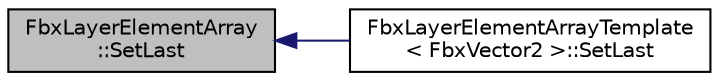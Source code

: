 digraph "FbxLayerElementArray::SetLast"
{
  edge [fontname="Helvetica",fontsize="10",labelfontname="Helvetica",labelfontsize="10"];
  node [fontname="Helvetica",fontsize="10",shape=record];
  rankdir="LR";
  Node148 [label="FbxLayerElementArray\l::SetLast",height=0.2,width=0.4,color="black", fillcolor="grey75", style="filled", fontcolor="black"];
  Node148 -> Node149 [dir="back",color="midnightblue",fontsize="10",style="solid",fontname="Helvetica"];
  Node149 [label="FbxLayerElementArrayTemplate\l\< FbxVector2 \>::SetLast",height=0.2,width=0.4,color="black", fillcolor="white", style="filled",URL="$class_fbx_layer_element_array_template.html#a90c76493799f15b6345c83dc242f7b7c"];
}
